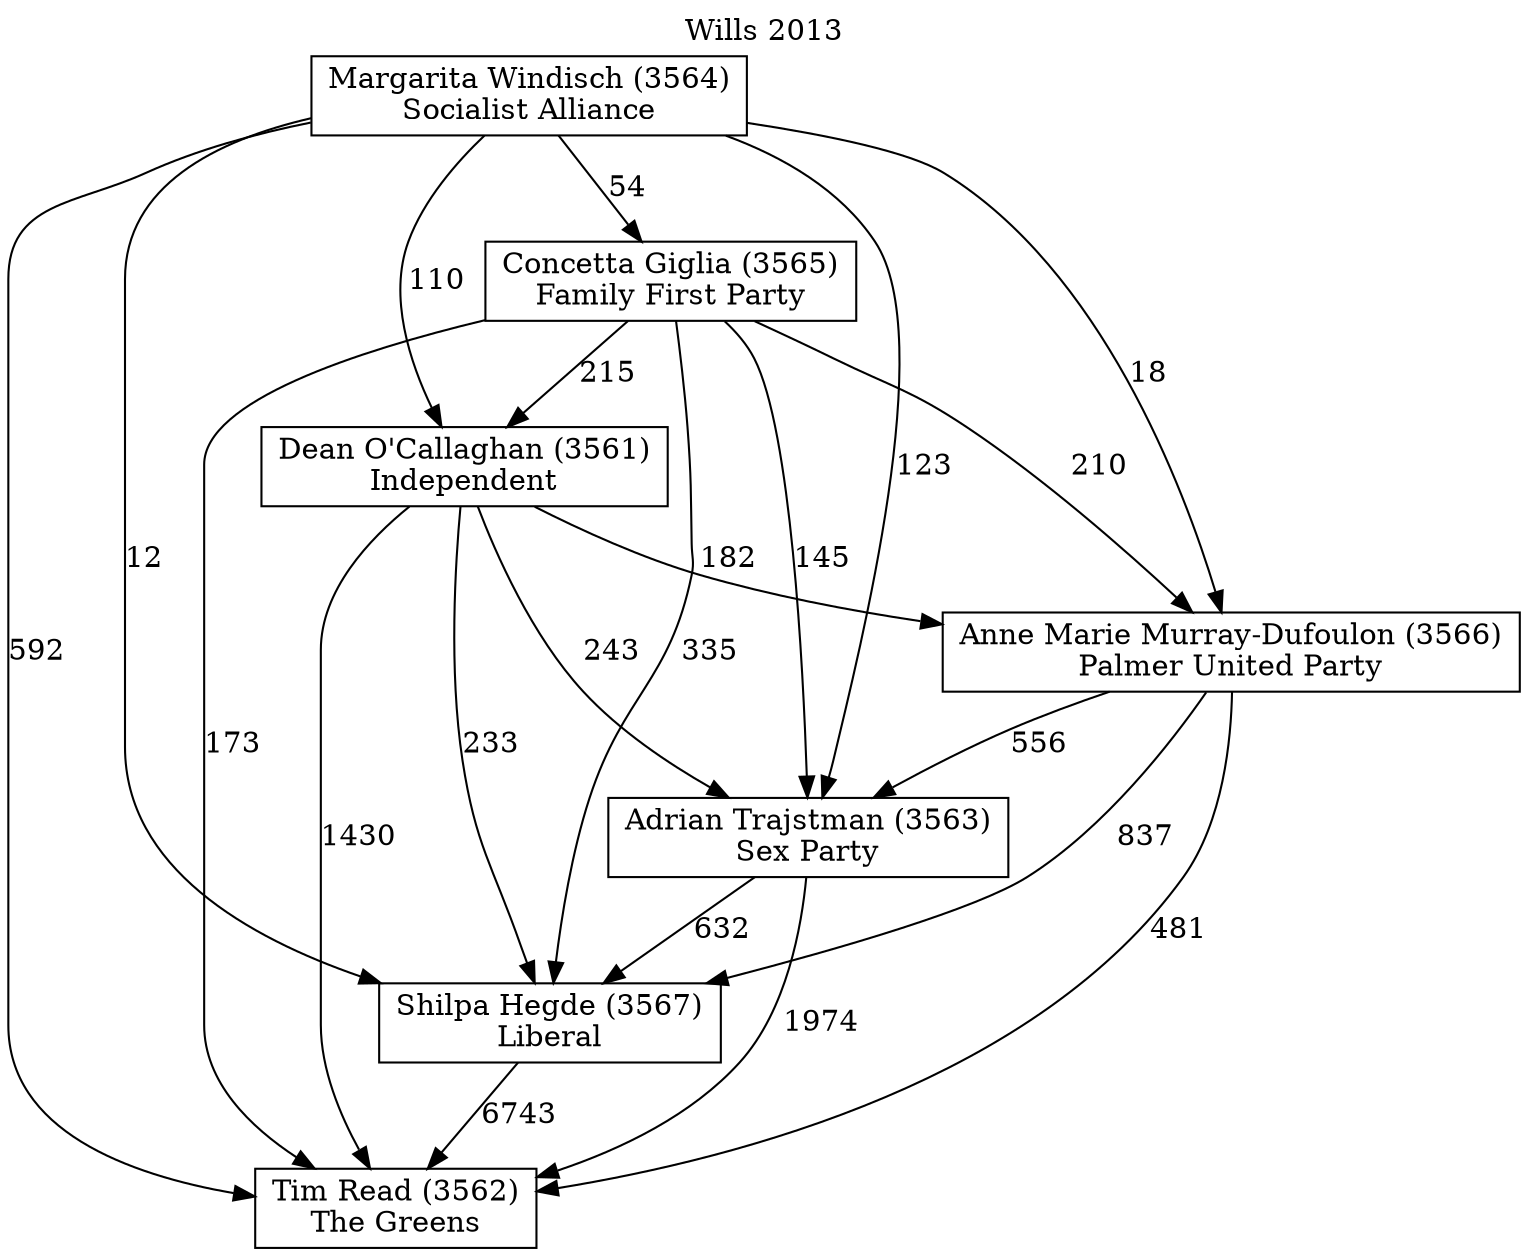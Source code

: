 // House preference flow
digraph "Tim Read (3562)_Wills_2013" {
	graph [label="Wills 2013" labelloc=t mclimit=10]
	node [shape=box]
	"Tim Read (3562)" [label="Tim Read (3562)
The Greens"]
	"Shilpa Hegde (3567)" [label="Shilpa Hegde (3567)
Liberal"]
	"Adrian Trajstman (3563)" [label="Adrian Trajstman (3563)
Sex Party"]
	"Anne Marie Murray-Dufoulon (3566)" [label="Anne Marie Murray-Dufoulon (3566)
Palmer United Party"]
	"Dean O'Callaghan (3561)" [label="Dean O'Callaghan (3561)
Independent"]
	"Concetta Giglia (3565)" [label="Concetta Giglia (3565)
Family First Party"]
	"Margarita Windisch (3564)" [label="Margarita Windisch (3564)
Socialist Alliance"]
	"Tim Read (3562)" [label="Tim Read (3562)
The Greens"]
	"Adrian Trajstman (3563)" [label="Adrian Trajstman (3563)
Sex Party"]
	"Anne Marie Murray-Dufoulon (3566)" [label="Anne Marie Murray-Dufoulon (3566)
Palmer United Party"]
	"Dean O'Callaghan (3561)" [label="Dean O'Callaghan (3561)
Independent"]
	"Concetta Giglia (3565)" [label="Concetta Giglia (3565)
Family First Party"]
	"Margarita Windisch (3564)" [label="Margarita Windisch (3564)
Socialist Alliance"]
	"Tim Read (3562)" [label="Tim Read (3562)
The Greens"]
	"Anne Marie Murray-Dufoulon (3566)" [label="Anne Marie Murray-Dufoulon (3566)
Palmer United Party"]
	"Dean O'Callaghan (3561)" [label="Dean O'Callaghan (3561)
Independent"]
	"Concetta Giglia (3565)" [label="Concetta Giglia (3565)
Family First Party"]
	"Margarita Windisch (3564)" [label="Margarita Windisch (3564)
Socialist Alliance"]
	"Tim Read (3562)" [label="Tim Read (3562)
The Greens"]
	"Dean O'Callaghan (3561)" [label="Dean O'Callaghan (3561)
Independent"]
	"Concetta Giglia (3565)" [label="Concetta Giglia (3565)
Family First Party"]
	"Margarita Windisch (3564)" [label="Margarita Windisch (3564)
Socialist Alliance"]
	"Tim Read (3562)" [label="Tim Read (3562)
The Greens"]
	"Concetta Giglia (3565)" [label="Concetta Giglia (3565)
Family First Party"]
	"Margarita Windisch (3564)" [label="Margarita Windisch (3564)
Socialist Alliance"]
	"Tim Read (3562)" [label="Tim Read (3562)
The Greens"]
	"Margarita Windisch (3564)" [label="Margarita Windisch (3564)
Socialist Alliance"]
	"Margarita Windisch (3564)" [label="Margarita Windisch (3564)
Socialist Alliance"]
	"Concetta Giglia (3565)" [label="Concetta Giglia (3565)
Family First Party"]
	"Margarita Windisch (3564)" [label="Margarita Windisch (3564)
Socialist Alliance"]
	"Margarita Windisch (3564)" [label="Margarita Windisch (3564)
Socialist Alliance"]
	"Dean O'Callaghan (3561)" [label="Dean O'Callaghan (3561)
Independent"]
	"Concetta Giglia (3565)" [label="Concetta Giglia (3565)
Family First Party"]
	"Margarita Windisch (3564)" [label="Margarita Windisch (3564)
Socialist Alliance"]
	"Dean O'Callaghan (3561)" [label="Dean O'Callaghan (3561)
Independent"]
	"Margarita Windisch (3564)" [label="Margarita Windisch (3564)
Socialist Alliance"]
	"Margarita Windisch (3564)" [label="Margarita Windisch (3564)
Socialist Alliance"]
	"Concetta Giglia (3565)" [label="Concetta Giglia (3565)
Family First Party"]
	"Margarita Windisch (3564)" [label="Margarita Windisch (3564)
Socialist Alliance"]
	"Margarita Windisch (3564)" [label="Margarita Windisch (3564)
Socialist Alliance"]
	"Anne Marie Murray-Dufoulon (3566)" [label="Anne Marie Murray-Dufoulon (3566)
Palmer United Party"]
	"Dean O'Callaghan (3561)" [label="Dean O'Callaghan (3561)
Independent"]
	"Concetta Giglia (3565)" [label="Concetta Giglia (3565)
Family First Party"]
	"Margarita Windisch (3564)" [label="Margarita Windisch (3564)
Socialist Alliance"]
	"Anne Marie Murray-Dufoulon (3566)" [label="Anne Marie Murray-Dufoulon (3566)
Palmer United Party"]
	"Concetta Giglia (3565)" [label="Concetta Giglia (3565)
Family First Party"]
	"Margarita Windisch (3564)" [label="Margarita Windisch (3564)
Socialist Alliance"]
	"Anne Marie Murray-Dufoulon (3566)" [label="Anne Marie Murray-Dufoulon (3566)
Palmer United Party"]
	"Margarita Windisch (3564)" [label="Margarita Windisch (3564)
Socialist Alliance"]
	"Margarita Windisch (3564)" [label="Margarita Windisch (3564)
Socialist Alliance"]
	"Concetta Giglia (3565)" [label="Concetta Giglia (3565)
Family First Party"]
	"Margarita Windisch (3564)" [label="Margarita Windisch (3564)
Socialist Alliance"]
	"Margarita Windisch (3564)" [label="Margarita Windisch (3564)
Socialist Alliance"]
	"Dean O'Callaghan (3561)" [label="Dean O'Callaghan (3561)
Independent"]
	"Concetta Giglia (3565)" [label="Concetta Giglia (3565)
Family First Party"]
	"Margarita Windisch (3564)" [label="Margarita Windisch (3564)
Socialist Alliance"]
	"Dean O'Callaghan (3561)" [label="Dean O'Callaghan (3561)
Independent"]
	"Margarita Windisch (3564)" [label="Margarita Windisch (3564)
Socialist Alliance"]
	"Margarita Windisch (3564)" [label="Margarita Windisch (3564)
Socialist Alliance"]
	"Concetta Giglia (3565)" [label="Concetta Giglia (3565)
Family First Party"]
	"Margarita Windisch (3564)" [label="Margarita Windisch (3564)
Socialist Alliance"]
	"Margarita Windisch (3564)" [label="Margarita Windisch (3564)
Socialist Alliance"]
	"Adrian Trajstman (3563)" [label="Adrian Trajstman (3563)
Sex Party"]
	"Anne Marie Murray-Dufoulon (3566)" [label="Anne Marie Murray-Dufoulon (3566)
Palmer United Party"]
	"Dean O'Callaghan (3561)" [label="Dean O'Callaghan (3561)
Independent"]
	"Concetta Giglia (3565)" [label="Concetta Giglia (3565)
Family First Party"]
	"Margarita Windisch (3564)" [label="Margarita Windisch (3564)
Socialist Alliance"]
	"Adrian Trajstman (3563)" [label="Adrian Trajstman (3563)
Sex Party"]
	"Dean O'Callaghan (3561)" [label="Dean O'Callaghan (3561)
Independent"]
	"Concetta Giglia (3565)" [label="Concetta Giglia (3565)
Family First Party"]
	"Margarita Windisch (3564)" [label="Margarita Windisch (3564)
Socialist Alliance"]
	"Adrian Trajstman (3563)" [label="Adrian Trajstman (3563)
Sex Party"]
	"Concetta Giglia (3565)" [label="Concetta Giglia (3565)
Family First Party"]
	"Margarita Windisch (3564)" [label="Margarita Windisch (3564)
Socialist Alliance"]
	"Adrian Trajstman (3563)" [label="Adrian Trajstman (3563)
Sex Party"]
	"Margarita Windisch (3564)" [label="Margarita Windisch (3564)
Socialist Alliance"]
	"Margarita Windisch (3564)" [label="Margarita Windisch (3564)
Socialist Alliance"]
	"Concetta Giglia (3565)" [label="Concetta Giglia (3565)
Family First Party"]
	"Margarita Windisch (3564)" [label="Margarita Windisch (3564)
Socialist Alliance"]
	"Margarita Windisch (3564)" [label="Margarita Windisch (3564)
Socialist Alliance"]
	"Dean O'Callaghan (3561)" [label="Dean O'Callaghan (3561)
Independent"]
	"Concetta Giglia (3565)" [label="Concetta Giglia (3565)
Family First Party"]
	"Margarita Windisch (3564)" [label="Margarita Windisch (3564)
Socialist Alliance"]
	"Dean O'Callaghan (3561)" [label="Dean O'Callaghan (3561)
Independent"]
	"Margarita Windisch (3564)" [label="Margarita Windisch (3564)
Socialist Alliance"]
	"Margarita Windisch (3564)" [label="Margarita Windisch (3564)
Socialist Alliance"]
	"Concetta Giglia (3565)" [label="Concetta Giglia (3565)
Family First Party"]
	"Margarita Windisch (3564)" [label="Margarita Windisch (3564)
Socialist Alliance"]
	"Margarita Windisch (3564)" [label="Margarita Windisch (3564)
Socialist Alliance"]
	"Anne Marie Murray-Dufoulon (3566)" [label="Anne Marie Murray-Dufoulon (3566)
Palmer United Party"]
	"Dean O'Callaghan (3561)" [label="Dean O'Callaghan (3561)
Independent"]
	"Concetta Giglia (3565)" [label="Concetta Giglia (3565)
Family First Party"]
	"Margarita Windisch (3564)" [label="Margarita Windisch (3564)
Socialist Alliance"]
	"Anne Marie Murray-Dufoulon (3566)" [label="Anne Marie Murray-Dufoulon (3566)
Palmer United Party"]
	"Concetta Giglia (3565)" [label="Concetta Giglia (3565)
Family First Party"]
	"Margarita Windisch (3564)" [label="Margarita Windisch (3564)
Socialist Alliance"]
	"Anne Marie Murray-Dufoulon (3566)" [label="Anne Marie Murray-Dufoulon (3566)
Palmer United Party"]
	"Margarita Windisch (3564)" [label="Margarita Windisch (3564)
Socialist Alliance"]
	"Margarita Windisch (3564)" [label="Margarita Windisch (3564)
Socialist Alliance"]
	"Concetta Giglia (3565)" [label="Concetta Giglia (3565)
Family First Party"]
	"Margarita Windisch (3564)" [label="Margarita Windisch (3564)
Socialist Alliance"]
	"Margarita Windisch (3564)" [label="Margarita Windisch (3564)
Socialist Alliance"]
	"Dean O'Callaghan (3561)" [label="Dean O'Callaghan (3561)
Independent"]
	"Concetta Giglia (3565)" [label="Concetta Giglia (3565)
Family First Party"]
	"Margarita Windisch (3564)" [label="Margarita Windisch (3564)
Socialist Alliance"]
	"Dean O'Callaghan (3561)" [label="Dean O'Callaghan (3561)
Independent"]
	"Margarita Windisch (3564)" [label="Margarita Windisch (3564)
Socialist Alliance"]
	"Margarita Windisch (3564)" [label="Margarita Windisch (3564)
Socialist Alliance"]
	"Concetta Giglia (3565)" [label="Concetta Giglia (3565)
Family First Party"]
	"Margarita Windisch (3564)" [label="Margarita Windisch (3564)
Socialist Alliance"]
	"Margarita Windisch (3564)" [label="Margarita Windisch (3564)
Socialist Alliance"]
	"Shilpa Hegde (3567)" [label="Shilpa Hegde (3567)
Liberal"]
	"Adrian Trajstman (3563)" [label="Adrian Trajstman (3563)
Sex Party"]
	"Anne Marie Murray-Dufoulon (3566)" [label="Anne Marie Murray-Dufoulon (3566)
Palmer United Party"]
	"Dean O'Callaghan (3561)" [label="Dean O'Callaghan (3561)
Independent"]
	"Concetta Giglia (3565)" [label="Concetta Giglia (3565)
Family First Party"]
	"Margarita Windisch (3564)" [label="Margarita Windisch (3564)
Socialist Alliance"]
	"Shilpa Hegde (3567)" [label="Shilpa Hegde (3567)
Liberal"]
	"Anne Marie Murray-Dufoulon (3566)" [label="Anne Marie Murray-Dufoulon (3566)
Palmer United Party"]
	"Dean O'Callaghan (3561)" [label="Dean O'Callaghan (3561)
Independent"]
	"Concetta Giglia (3565)" [label="Concetta Giglia (3565)
Family First Party"]
	"Margarita Windisch (3564)" [label="Margarita Windisch (3564)
Socialist Alliance"]
	"Shilpa Hegde (3567)" [label="Shilpa Hegde (3567)
Liberal"]
	"Dean O'Callaghan (3561)" [label="Dean O'Callaghan (3561)
Independent"]
	"Concetta Giglia (3565)" [label="Concetta Giglia (3565)
Family First Party"]
	"Margarita Windisch (3564)" [label="Margarita Windisch (3564)
Socialist Alliance"]
	"Shilpa Hegde (3567)" [label="Shilpa Hegde (3567)
Liberal"]
	"Concetta Giglia (3565)" [label="Concetta Giglia (3565)
Family First Party"]
	"Margarita Windisch (3564)" [label="Margarita Windisch (3564)
Socialist Alliance"]
	"Shilpa Hegde (3567)" [label="Shilpa Hegde (3567)
Liberal"]
	"Margarita Windisch (3564)" [label="Margarita Windisch (3564)
Socialist Alliance"]
	"Margarita Windisch (3564)" [label="Margarita Windisch (3564)
Socialist Alliance"]
	"Concetta Giglia (3565)" [label="Concetta Giglia (3565)
Family First Party"]
	"Margarita Windisch (3564)" [label="Margarita Windisch (3564)
Socialist Alliance"]
	"Margarita Windisch (3564)" [label="Margarita Windisch (3564)
Socialist Alliance"]
	"Dean O'Callaghan (3561)" [label="Dean O'Callaghan (3561)
Independent"]
	"Concetta Giglia (3565)" [label="Concetta Giglia (3565)
Family First Party"]
	"Margarita Windisch (3564)" [label="Margarita Windisch (3564)
Socialist Alliance"]
	"Dean O'Callaghan (3561)" [label="Dean O'Callaghan (3561)
Independent"]
	"Margarita Windisch (3564)" [label="Margarita Windisch (3564)
Socialist Alliance"]
	"Margarita Windisch (3564)" [label="Margarita Windisch (3564)
Socialist Alliance"]
	"Concetta Giglia (3565)" [label="Concetta Giglia (3565)
Family First Party"]
	"Margarita Windisch (3564)" [label="Margarita Windisch (3564)
Socialist Alliance"]
	"Margarita Windisch (3564)" [label="Margarita Windisch (3564)
Socialist Alliance"]
	"Anne Marie Murray-Dufoulon (3566)" [label="Anne Marie Murray-Dufoulon (3566)
Palmer United Party"]
	"Dean O'Callaghan (3561)" [label="Dean O'Callaghan (3561)
Independent"]
	"Concetta Giglia (3565)" [label="Concetta Giglia (3565)
Family First Party"]
	"Margarita Windisch (3564)" [label="Margarita Windisch (3564)
Socialist Alliance"]
	"Anne Marie Murray-Dufoulon (3566)" [label="Anne Marie Murray-Dufoulon (3566)
Palmer United Party"]
	"Concetta Giglia (3565)" [label="Concetta Giglia (3565)
Family First Party"]
	"Margarita Windisch (3564)" [label="Margarita Windisch (3564)
Socialist Alliance"]
	"Anne Marie Murray-Dufoulon (3566)" [label="Anne Marie Murray-Dufoulon (3566)
Palmer United Party"]
	"Margarita Windisch (3564)" [label="Margarita Windisch (3564)
Socialist Alliance"]
	"Margarita Windisch (3564)" [label="Margarita Windisch (3564)
Socialist Alliance"]
	"Concetta Giglia (3565)" [label="Concetta Giglia (3565)
Family First Party"]
	"Margarita Windisch (3564)" [label="Margarita Windisch (3564)
Socialist Alliance"]
	"Margarita Windisch (3564)" [label="Margarita Windisch (3564)
Socialist Alliance"]
	"Dean O'Callaghan (3561)" [label="Dean O'Callaghan (3561)
Independent"]
	"Concetta Giglia (3565)" [label="Concetta Giglia (3565)
Family First Party"]
	"Margarita Windisch (3564)" [label="Margarita Windisch (3564)
Socialist Alliance"]
	"Dean O'Callaghan (3561)" [label="Dean O'Callaghan (3561)
Independent"]
	"Margarita Windisch (3564)" [label="Margarita Windisch (3564)
Socialist Alliance"]
	"Margarita Windisch (3564)" [label="Margarita Windisch (3564)
Socialist Alliance"]
	"Concetta Giglia (3565)" [label="Concetta Giglia (3565)
Family First Party"]
	"Margarita Windisch (3564)" [label="Margarita Windisch (3564)
Socialist Alliance"]
	"Margarita Windisch (3564)" [label="Margarita Windisch (3564)
Socialist Alliance"]
	"Adrian Trajstman (3563)" [label="Adrian Trajstman (3563)
Sex Party"]
	"Anne Marie Murray-Dufoulon (3566)" [label="Anne Marie Murray-Dufoulon (3566)
Palmer United Party"]
	"Dean O'Callaghan (3561)" [label="Dean O'Callaghan (3561)
Independent"]
	"Concetta Giglia (3565)" [label="Concetta Giglia (3565)
Family First Party"]
	"Margarita Windisch (3564)" [label="Margarita Windisch (3564)
Socialist Alliance"]
	"Adrian Trajstman (3563)" [label="Adrian Trajstman (3563)
Sex Party"]
	"Dean O'Callaghan (3561)" [label="Dean O'Callaghan (3561)
Independent"]
	"Concetta Giglia (3565)" [label="Concetta Giglia (3565)
Family First Party"]
	"Margarita Windisch (3564)" [label="Margarita Windisch (3564)
Socialist Alliance"]
	"Adrian Trajstman (3563)" [label="Adrian Trajstman (3563)
Sex Party"]
	"Concetta Giglia (3565)" [label="Concetta Giglia (3565)
Family First Party"]
	"Margarita Windisch (3564)" [label="Margarita Windisch (3564)
Socialist Alliance"]
	"Adrian Trajstman (3563)" [label="Adrian Trajstman (3563)
Sex Party"]
	"Margarita Windisch (3564)" [label="Margarita Windisch (3564)
Socialist Alliance"]
	"Margarita Windisch (3564)" [label="Margarita Windisch (3564)
Socialist Alliance"]
	"Concetta Giglia (3565)" [label="Concetta Giglia (3565)
Family First Party"]
	"Margarita Windisch (3564)" [label="Margarita Windisch (3564)
Socialist Alliance"]
	"Margarita Windisch (3564)" [label="Margarita Windisch (3564)
Socialist Alliance"]
	"Dean O'Callaghan (3561)" [label="Dean O'Callaghan (3561)
Independent"]
	"Concetta Giglia (3565)" [label="Concetta Giglia (3565)
Family First Party"]
	"Margarita Windisch (3564)" [label="Margarita Windisch (3564)
Socialist Alliance"]
	"Dean O'Callaghan (3561)" [label="Dean O'Callaghan (3561)
Independent"]
	"Margarita Windisch (3564)" [label="Margarita Windisch (3564)
Socialist Alliance"]
	"Margarita Windisch (3564)" [label="Margarita Windisch (3564)
Socialist Alliance"]
	"Concetta Giglia (3565)" [label="Concetta Giglia (3565)
Family First Party"]
	"Margarita Windisch (3564)" [label="Margarita Windisch (3564)
Socialist Alliance"]
	"Margarita Windisch (3564)" [label="Margarita Windisch (3564)
Socialist Alliance"]
	"Anne Marie Murray-Dufoulon (3566)" [label="Anne Marie Murray-Dufoulon (3566)
Palmer United Party"]
	"Dean O'Callaghan (3561)" [label="Dean O'Callaghan (3561)
Independent"]
	"Concetta Giglia (3565)" [label="Concetta Giglia (3565)
Family First Party"]
	"Margarita Windisch (3564)" [label="Margarita Windisch (3564)
Socialist Alliance"]
	"Anne Marie Murray-Dufoulon (3566)" [label="Anne Marie Murray-Dufoulon (3566)
Palmer United Party"]
	"Concetta Giglia (3565)" [label="Concetta Giglia (3565)
Family First Party"]
	"Margarita Windisch (3564)" [label="Margarita Windisch (3564)
Socialist Alliance"]
	"Anne Marie Murray-Dufoulon (3566)" [label="Anne Marie Murray-Dufoulon (3566)
Palmer United Party"]
	"Margarita Windisch (3564)" [label="Margarita Windisch (3564)
Socialist Alliance"]
	"Margarita Windisch (3564)" [label="Margarita Windisch (3564)
Socialist Alliance"]
	"Concetta Giglia (3565)" [label="Concetta Giglia (3565)
Family First Party"]
	"Margarita Windisch (3564)" [label="Margarita Windisch (3564)
Socialist Alliance"]
	"Margarita Windisch (3564)" [label="Margarita Windisch (3564)
Socialist Alliance"]
	"Dean O'Callaghan (3561)" [label="Dean O'Callaghan (3561)
Independent"]
	"Concetta Giglia (3565)" [label="Concetta Giglia (3565)
Family First Party"]
	"Margarita Windisch (3564)" [label="Margarita Windisch (3564)
Socialist Alliance"]
	"Dean O'Callaghan (3561)" [label="Dean O'Callaghan (3561)
Independent"]
	"Margarita Windisch (3564)" [label="Margarita Windisch (3564)
Socialist Alliance"]
	"Margarita Windisch (3564)" [label="Margarita Windisch (3564)
Socialist Alliance"]
	"Concetta Giglia (3565)" [label="Concetta Giglia (3565)
Family First Party"]
	"Margarita Windisch (3564)" [label="Margarita Windisch (3564)
Socialist Alliance"]
	"Margarita Windisch (3564)" [label="Margarita Windisch (3564)
Socialist Alliance"]
	"Shilpa Hegde (3567)" -> "Tim Read (3562)" [label=6743]
	"Adrian Trajstman (3563)" -> "Shilpa Hegde (3567)" [label=632]
	"Anne Marie Murray-Dufoulon (3566)" -> "Adrian Trajstman (3563)" [label=556]
	"Dean O'Callaghan (3561)" -> "Anne Marie Murray-Dufoulon (3566)" [label=182]
	"Concetta Giglia (3565)" -> "Dean O'Callaghan (3561)" [label=215]
	"Margarita Windisch (3564)" -> "Concetta Giglia (3565)" [label=54]
	"Adrian Trajstman (3563)" -> "Tim Read (3562)" [label=1974]
	"Anne Marie Murray-Dufoulon (3566)" -> "Tim Read (3562)" [label=481]
	"Dean O'Callaghan (3561)" -> "Tim Read (3562)" [label=1430]
	"Concetta Giglia (3565)" -> "Tim Read (3562)" [label=173]
	"Margarita Windisch (3564)" -> "Tim Read (3562)" [label=592]
	"Margarita Windisch (3564)" -> "Dean O'Callaghan (3561)" [label=110]
	"Concetta Giglia (3565)" -> "Anne Marie Murray-Dufoulon (3566)" [label=210]
	"Margarita Windisch (3564)" -> "Anne Marie Murray-Dufoulon (3566)" [label=18]
	"Dean O'Callaghan (3561)" -> "Adrian Trajstman (3563)" [label=243]
	"Concetta Giglia (3565)" -> "Adrian Trajstman (3563)" [label=145]
	"Margarita Windisch (3564)" -> "Adrian Trajstman (3563)" [label=123]
	"Anne Marie Murray-Dufoulon (3566)" -> "Shilpa Hegde (3567)" [label=837]
	"Dean O'Callaghan (3561)" -> "Shilpa Hegde (3567)" [label=233]
	"Concetta Giglia (3565)" -> "Shilpa Hegde (3567)" [label=335]
	"Margarita Windisch (3564)" -> "Shilpa Hegde (3567)" [label=12]
}
